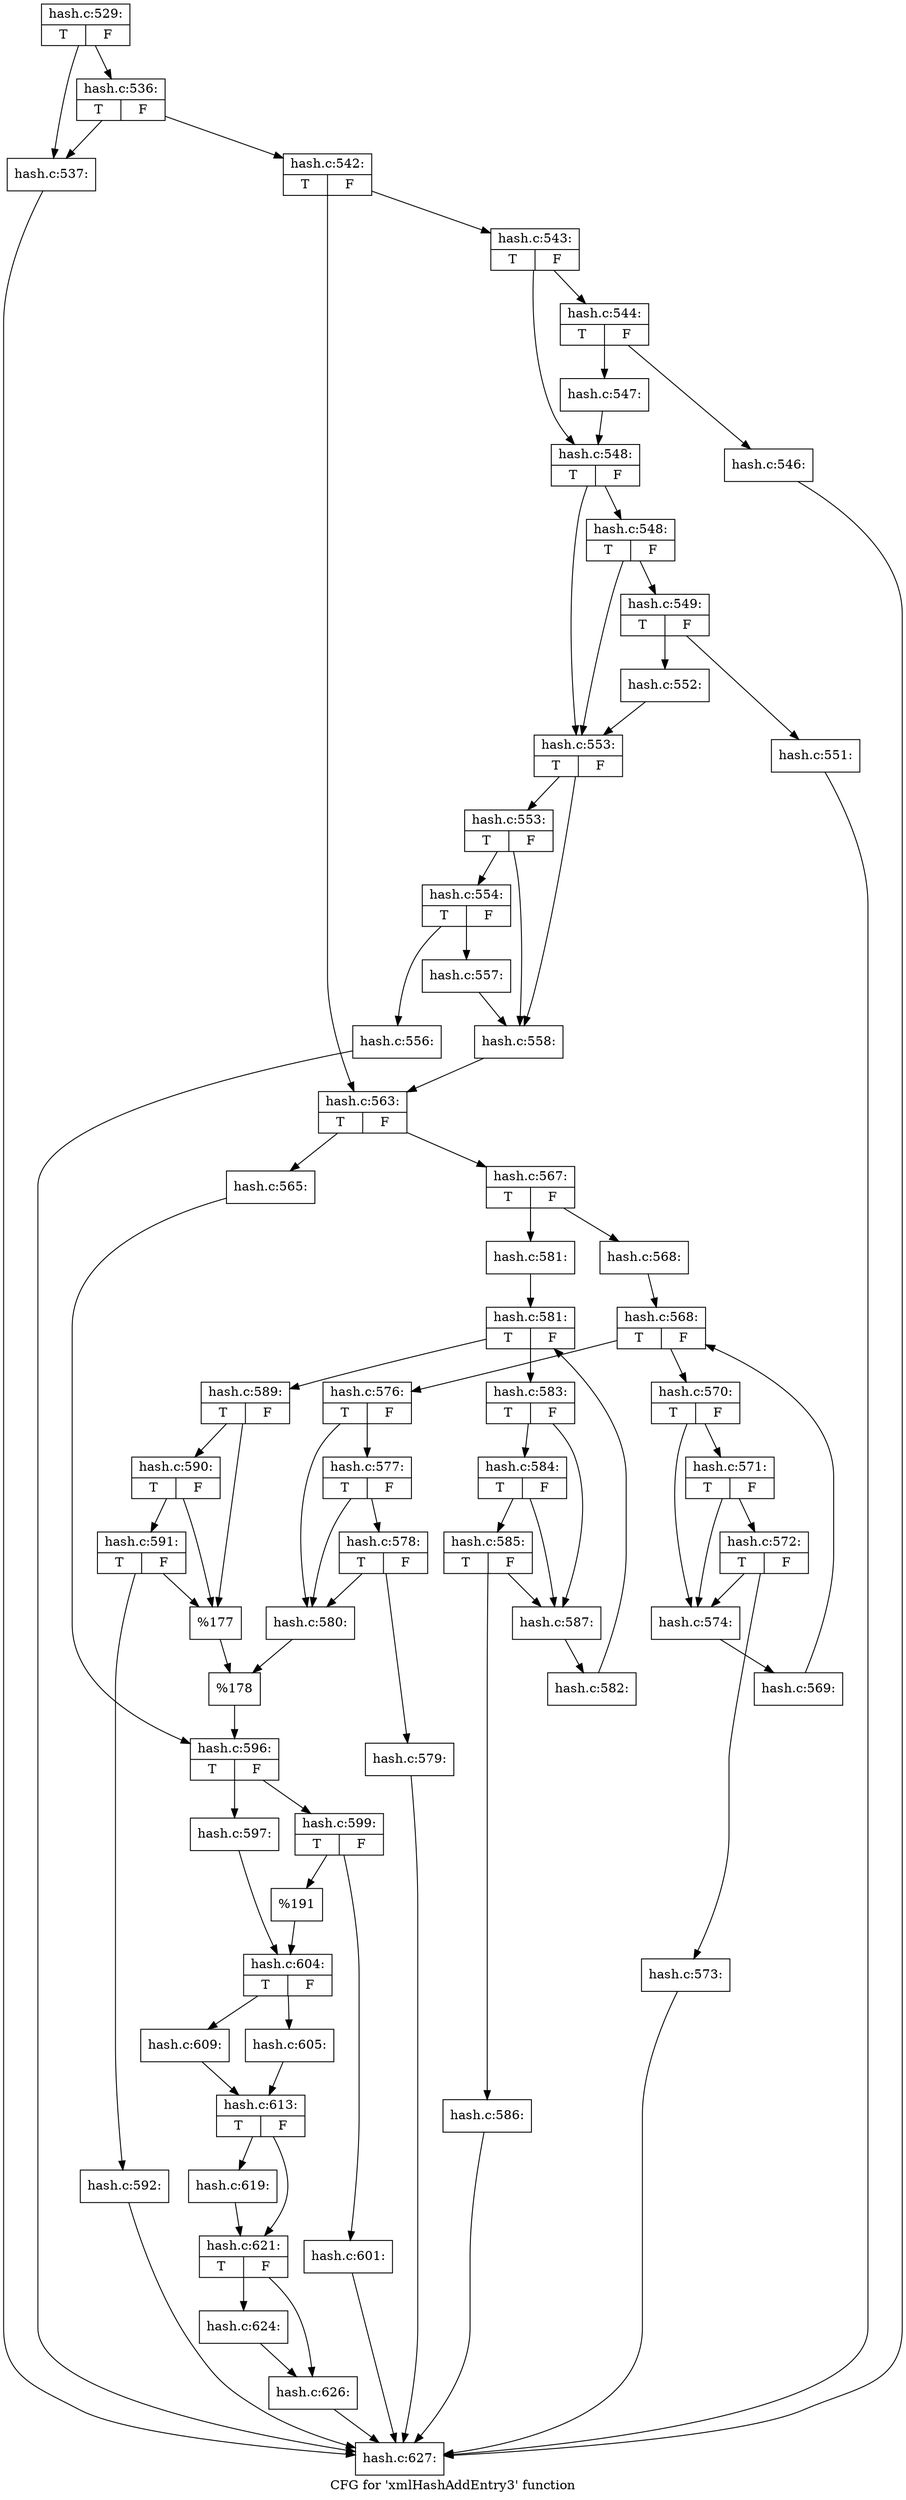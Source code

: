 digraph "CFG for 'xmlHashAddEntry3' function" {
	label="CFG for 'xmlHashAddEntry3' function";

	Node0x55c4696ba910 [shape=record,label="{hash.c:529:|{<s0>T|<s1>F}}"];
	Node0x55c4696ba910 -> Node0x55c4696c6680;
	Node0x55c4696ba910 -> Node0x55c4696c6720;
	Node0x55c4696c6720 [shape=record,label="{hash.c:536:|{<s0>T|<s1>F}}"];
	Node0x55c4696c6720 -> Node0x55c4696c6680;
	Node0x55c4696c6720 -> Node0x55c4696c66d0;
	Node0x55c4696c6680 [shape=record,label="{hash.c:537:}"];
	Node0x55c4696c6680 -> Node0x55c4696bb900;
	Node0x55c4696c66d0 [shape=record,label="{hash.c:542:|{<s0>T|<s1>F}}"];
	Node0x55c4696c66d0 -> Node0x55c4696c6e10;
	Node0x55c4696c66d0 -> Node0x55c4696c6e60;
	Node0x55c4696c6e10 [shape=record,label="{hash.c:543:|{<s0>T|<s1>F}}"];
	Node0x55c4696c6e10 -> Node0x55c4696c7240;
	Node0x55c4696c6e10 -> Node0x55c4696c71f0;
	Node0x55c4696c71f0 [shape=record,label="{hash.c:544:|{<s0>T|<s1>F}}"];
	Node0x55c4696c71f0 -> Node0x55c4696c8840;
	Node0x55c4696c71f0 -> Node0x55c4696c8890;
	Node0x55c4696c8840 [shape=record,label="{hash.c:546:}"];
	Node0x55c4696c8840 -> Node0x55c4696bb900;
	Node0x55c4696c8890 [shape=record,label="{hash.c:547:}"];
	Node0x55c4696c8890 -> Node0x55c4696c7240;
	Node0x55c4696c7240 [shape=record,label="{hash.c:548:|{<s0>T|<s1>F}}"];
	Node0x55c4696c7240 -> Node0x55c4696c8ec0;
	Node0x55c4696c7240 -> Node0x55c4696c8e70;
	Node0x55c4696c8ec0 [shape=record,label="{hash.c:548:|{<s0>T|<s1>F}}"];
	Node0x55c4696c8ec0 -> Node0x55c4696c8e70;
	Node0x55c4696c8ec0 -> Node0x55c46969b1b0;
	Node0x55c46969b1b0 [shape=record,label="{hash.c:549:|{<s0>T|<s1>F}}"];
	Node0x55c46969b1b0 -> Node0x55c4696c9920;
	Node0x55c46969b1b0 -> Node0x55c4696c9970;
	Node0x55c4696c9920 [shape=record,label="{hash.c:551:}"];
	Node0x55c4696c9920 -> Node0x55c4696bb900;
	Node0x55c4696c9970 [shape=record,label="{hash.c:552:}"];
	Node0x55c4696c9970 -> Node0x55c4696c8e70;
	Node0x55c4696c8e70 [shape=record,label="{hash.c:553:|{<s0>T|<s1>F}}"];
	Node0x55c4696c8e70 -> Node0x55c4696caea0;
	Node0x55c4696c8e70 -> Node0x55c4696cae50;
	Node0x55c4696caea0 [shape=record,label="{hash.c:553:|{<s0>T|<s1>F}}"];
	Node0x55c4696caea0 -> Node0x55c4696cae50;
	Node0x55c4696caea0 -> Node0x55c4696cae00;
	Node0x55c4696cae00 [shape=record,label="{hash.c:554:|{<s0>T|<s1>F}}"];
	Node0x55c4696cae00 -> Node0x55c4696cb9a0;
	Node0x55c4696cae00 -> Node0x55c4696cb9f0;
	Node0x55c4696cb9a0 [shape=record,label="{hash.c:556:}"];
	Node0x55c4696cb9a0 -> Node0x55c4696bb900;
	Node0x55c4696cb9f0 [shape=record,label="{hash.c:557:}"];
	Node0x55c4696cb9f0 -> Node0x55c4696cae50;
	Node0x55c4696cae50 [shape=record,label="{hash.c:558:}"];
	Node0x55c4696cae50 -> Node0x55c4696c6e60;
	Node0x55c4696c6e60 [shape=record,label="{hash.c:563:|{<s0>T|<s1>F}}"];
	Node0x55c4696c6e60 -> Node0x55c4696cc7d0;
	Node0x55c4696c6e60 -> Node0x55c4696cc870;
	Node0x55c4696cc7d0 [shape=record,label="{hash.c:565:}"];
	Node0x55c4696cc7d0 -> Node0x55c4696cc820;
	Node0x55c4696cc870 [shape=record,label="{hash.c:567:|{<s0>T|<s1>F}}"];
	Node0x55c4696cc870 -> Node0x55c4696cd020;
	Node0x55c4696cc870 -> Node0x55c4696cd0c0;
	Node0x55c4696cd020 [shape=record,label="{hash.c:568:}"];
	Node0x55c4696cd020 -> Node0x55c4696cd930;
	Node0x55c4696cd930 [shape=record,label="{hash.c:568:|{<s0>T|<s1>F}}"];
	Node0x55c4696cd930 -> Node0x55c4696cdc10;
	Node0x55c4696cd930 -> Node0x55c4696cd480;
	Node0x55c4696cdc10 [shape=record,label="{hash.c:570:|{<s0>T|<s1>F}}"];
	Node0x55c4696cdc10 -> Node0x55c4696ce1a0;
	Node0x55c4696cdc10 -> Node0x55c4696ce0d0;
	Node0x55c4696ce1a0 [shape=record,label="{hash.c:571:|{<s0>T|<s1>F}}"];
	Node0x55c4696ce1a0 -> Node0x55c4696ce120;
	Node0x55c4696ce1a0 -> Node0x55c4696ce0d0;
	Node0x55c4696ce120 [shape=record,label="{hash.c:572:|{<s0>T|<s1>F}}"];
	Node0x55c4696ce120 -> Node0x55c4696ce080;
	Node0x55c4696ce120 -> Node0x55c4696ce0d0;
	Node0x55c4696ce080 [shape=record,label="{hash.c:573:}"];
	Node0x55c4696ce080 -> Node0x55c4696bb900;
	Node0x55c4696ce0d0 [shape=record,label="{hash.c:574:}"];
	Node0x55c4696ce0d0 -> Node0x55c4696cdb80;
	Node0x55c4696cdb80 [shape=record,label="{hash.c:569:}"];
	Node0x55c4696cdb80 -> Node0x55c4696cd930;
	Node0x55c4696cd480 [shape=record,label="{hash.c:576:|{<s0>T|<s1>F}}"];
	Node0x55c4696cd480 -> Node0x55c4696cf5a0;
	Node0x55c4696cd480 -> Node0x55c4696cf4d0;
	Node0x55c4696cf5a0 [shape=record,label="{hash.c:577:|{<s0>T|<s1>F}}"];
	Node0x55c4696cf5a0 -> Node0x55c4696cf520;
	Node0x55c4696cf5a0 -> Node0x55c4696cf4d0;
	Node0x55c4696cf520 [shape=record,label="{hash.c:578:|{<s0>T|<s1>F}}"];
	Node0x55c4696cf520 -> Node0x55c4696cf480;
	Node0x55c4696cf520 -> Node0x55c4696cf4d0;
	Node0x55c4696cf480 [shape=record,label="{hash.c:579:}"];
	Node0x55c4696cf480 -> Node0x55c4696bb900;
	Node0x55c4696cf4d0 [shape=record,label="{hash.c:580:}"];
	Node0x55c4696cf4d0 -> Node0x55c4696cd070;
	Node0x55c4696cd0c0 [shape=record,label="{hash.c:581:}"];
	Node0x55c4696cd0c0 -> Node0x55c4696d08e0;
	Node0x55c4696d08e0 [shape=record,label="{hash.c:581:|{<s0>T|<s1>F}}"];
	Node0x55c4696d08e0 -> Node0x55c4696d0bc0;
	Node0x55c4696d08e0 -> Node0x55c4696d0430;
	Node0x55c4696d0bc0 [shape=record,label="{hash.c:583:|{<s0>T|<s1>F}}"];
	Node0x55c4696d0bc0 -> Node0x55c4696d1150;
	Node0x55c4696d0bc0 -> Node0x55c4696d1080;
	Node0x55c4696d1150 [shape=record,label="{hash.c:584:|{<s0>T|<s1>F}}"];
	Node0x55c4696d1150 -> Node0x55c4696d10d0;
	Node0x55c4696d1150 -> Node0x55c4696d1080;
	Node0x55c4696d10d0 [shape=record,label="{hash.c:585:|{<s0>T|<s1>F}}"];
	Node0x55c4696d10d0 -> Node0x55c4696d1030;
	Node0x55c4696d10d0 -> Node0x55c4696d1080;
	Node0x55c4696d1030 [shape=record,label="{hash.c:586:}"];
	Node0x55c4696d1030 -> Node0x55c4696bb900;
	Node0x55c4696d1080 [shape=record,label="{hash.c:587:}"];
	Node0x55c4696d1080 -> Node0x55c4696d0b30;
	Node0x55c4696d0b30 [shape=record,label="{hash.c:582:}"];
	Node0x55c4696d0b30 -> Node0x55c4696d08e0;
	Node0x55c4696d0430 [shape=record,label="{hash.c:589:|{<s0>T|<s1>F}}"];
	Node0x55c4696d0430 -> Node0x55c4696d2840;
	Node0x55c4696d0430 -> Node0x55c4696d2770;
	Node0x55c4696d2840 [shape=record,label="{hash.c:590:|{<s0>T|<s1>F}}"];
	Node0x55c4696d2840 -> Node0x55c4696d27c0;
	Node0x55c4696d2840 -> Node0x55c4696d2770;
	Node0x55c4696d27c0 [shape=record,label="{hash.c:591:|{<s0>T|<s1>F}}"];
	Node0x55c4696d27c0 -> Node0x55c4696d2720;
	Node0x55c4696d27c0 -> Node0x55c4696d2770;
	Node0x55c4696d2720 [shape=record,label="{hash.c:592:}"];
	Node0x55c4696d2720 -> Node0x55c4696bb900;
	Node0x55c4696d2770 [shape=record,label="{%177}"];
	Node0x55c4696d2770 -> Node0x55c4696cd070;
	Node0x55c4696cd070 [shape=record,label="{%178}"];
	Node0x55c4696cd070 -> Node0x55c4696cc820;
	Node0x55c4696cc820 [shape=record,label="{hash.c:596:|{<s0>T|<s1>F}}"];
	Node0x55c4696cc820 -> Node0x55c4696d3700;
	Node0x55c4696cc820 -> Node0x55c4696d37a0;
	Node0x55c4696d3700 [shape=record,label="{hash.c:597:}"];
	Node0x55c4696d3700 -> Node0x55c4696d3750;
	Node0x55c4696d37a0 [shape=record,label="{hash.c:599:|{<s0>T|<s1>F}}"];
	Node0x55c4696d37a0 -> Node0x55c4696d42e0;
	Node0x55c4696d37a0 -> Node0x55c4696d4330;
	Node0x55c4696d42e0 [shape=record,label="{hash.c:601:}"];
	Node0x55c4696d42e0 -> Node0x55c4696bb900;
	Node0x55c4696d4330 [shape=record,label="{%191}"];
	Node0x55c4696d4330 -> Node0x55c4696d3750;
	Node0x55c4696d3750 [shape=record,label="{hash.c:604:|{<s0>T|<s1>F}}"];
	Node0x55c4696d3750 -> Node0x55c4696d4850;
	Node0x55c4696d3750 -> Node0x55c4696d48f0;
	Node0x55c4696d4850 [shape=record,label="{hash.c:605:}"];
	Node0x55c4696d4850 -> Node0x55c4696d48a0;
	Node0x55c4696d48f0 [shape=record,label="{hash.c:609:}"];
	Node0x55c4696d48f0 -> Node0x55c4696d48a0;
	Node0x55c4696d48a0 [shape=record,label="{hash.c:613:|{<s0>T|<s1>F}}"];
	Node0x55c4696d48a0 -> Node0x55c4696c3940;
	Node0x55c4696d48a0 -> Node0x55c4696c3990;
	Node0x55c4696c3940 [shape=record,label="{hash.c:619:}"];
	Node0x55c4696c3940 -> Node0x55c4696c3990;
	Node0x55c4696c3990 [shape=record,label="{hash.c:621:|{<s0>T|<s1>F}}"];
	Node0x55c4696c3990 -> Node0x55c4696c42a0;
	Node0x55c4696c3990 -> Node0x55c4696c42f0;
	Node0x55c4696c42a0 [shape=record,label="{hash.c:624:}"];
	Node0x55c4696c42a0 -> Node0x55c4696c42f0;
	Node0x55c4696c42f0 [shape=record,label="{hash.c:626:}"];
	Node0x55c4696c42f0 -> Node0x55c4696bb900;
	Node0x55c4696bb900 [shape=record,label="{hash.c:627:}"];
}
